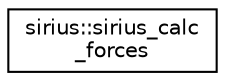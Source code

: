 digraph "Graphical Class Hierarchy"
{
 // INTERACTIVE_SVG=YES
  edge [fontname="Helvetica",fontsize="10",labelfontname="Helvetica",labelfontsize="10"];
  node [fontname="Helvetica",fontsize="10",shape=record];
  rankdir="LR";
  Node1 [label="sirius::sirius_calc\l_forces",height=0.2,width=0.4,color="black", fillcolor="white", style="filled",URL="$interfacesirius_1_1sirius__calc__forces.html"];
}
